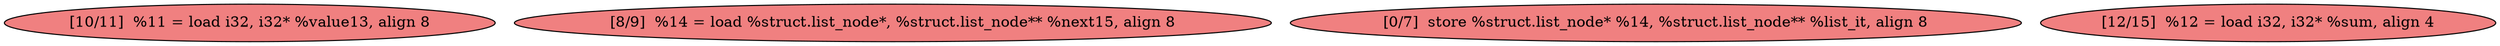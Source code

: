
digraph G {


node298 [fillcolor=lightcoral,label="[10/11]  %11 = load i32, i32* %value13, align 8",shape=ellipse,style=filled ]
node301 [fillcolor=lightcoral,label="[8/9]  %14 = load %struct.list_node*, %struct.list_node** %next15, align 8",shape=ellipse,style=filled ]
node300 [fillcolor=lightcoral,label="[0/7]  store %struct.list_node* %14, %struct.list_node** %list_it, align 8",shape=ellipse,style=filled ]
node299 [fillcolor=lightcoral,label="[12/15]  %12 = load i32, i32* %sum, align 4",shape=ellipse,style=filled ]



}
